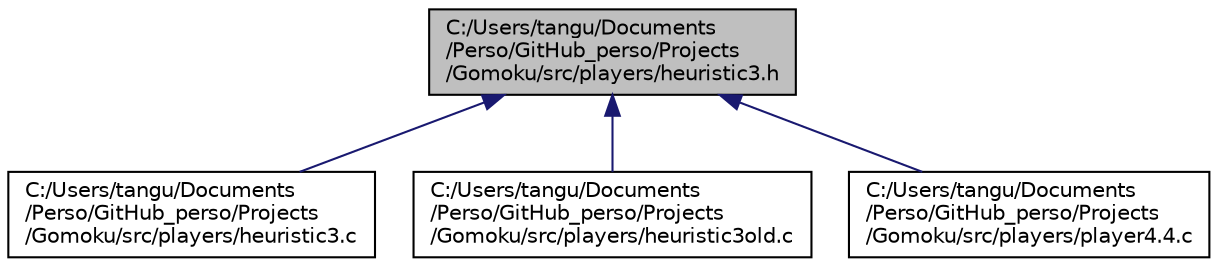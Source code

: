 digraph "C:/Users/tangu/Documents/Perso/GitHub_perso/Projects/Gomoku/src/players/heuristic3.h"
{
 // LATEX_PDF_SIZE
  edge [fontname="Helvetica",fontsize="10",labelfontname="Helvetica",labelfontsize="10"];
  node [fontname="Helvetica",fontsize="10",shape=record];
  Node1 [label="C:/Users/tangu/Documents\l/Perso/GitHub_perso/Projects\l/Gomoku/src/players/heuristic3.h",height=0.2,width=0.4,color="black", fillcolor="grey75", style="filled", fontcolor="black",tooltip=" "];
  Node1 -> Node2 [dir="back",color="midnightblue",fontsize="10",style="solid",fontname="Helvetica"];
  Node2 [label="C:/Users/tangu/Documents\l/Perso/GitHub_perso/Projects\l/Gomoku/src/players/heuristic3.c",height=0.2,width=0.4,color="black", fillcolor="white", style="filled",URL="$heuristic3_8c.html",tooltip=" "];
  Node1 -> Node3 [dir="back",color="midnightblue",fontsize="10",style="solid",fontname="Helvetica"];
  Node3 [label="C:/Users/tangu/Documents\l/Perso/GitHub_perso/Projects\l/Gomoku/src/players/heuristic3old.c",height=0.2,width=0.4,color="black", fillcolor="white", style="filled",URL="$heuristic3old_8c_source.html",tooltip=" "];
  Node1 -> Node4 [dir="back",color="midnightblue",fontsize="10",style="solid",fontname="Helvetica"];
  Node4 [label="C:/Users/tangu/Documents\l/Perso/GitHub_perso/Projects\l/Gomoku/src/players/player4.4.c",height=0.2,width=0.4,color="black", fillcolor="white", style="filled",URL="$player4_84_8c_source.html",tooltip=" "];
}
